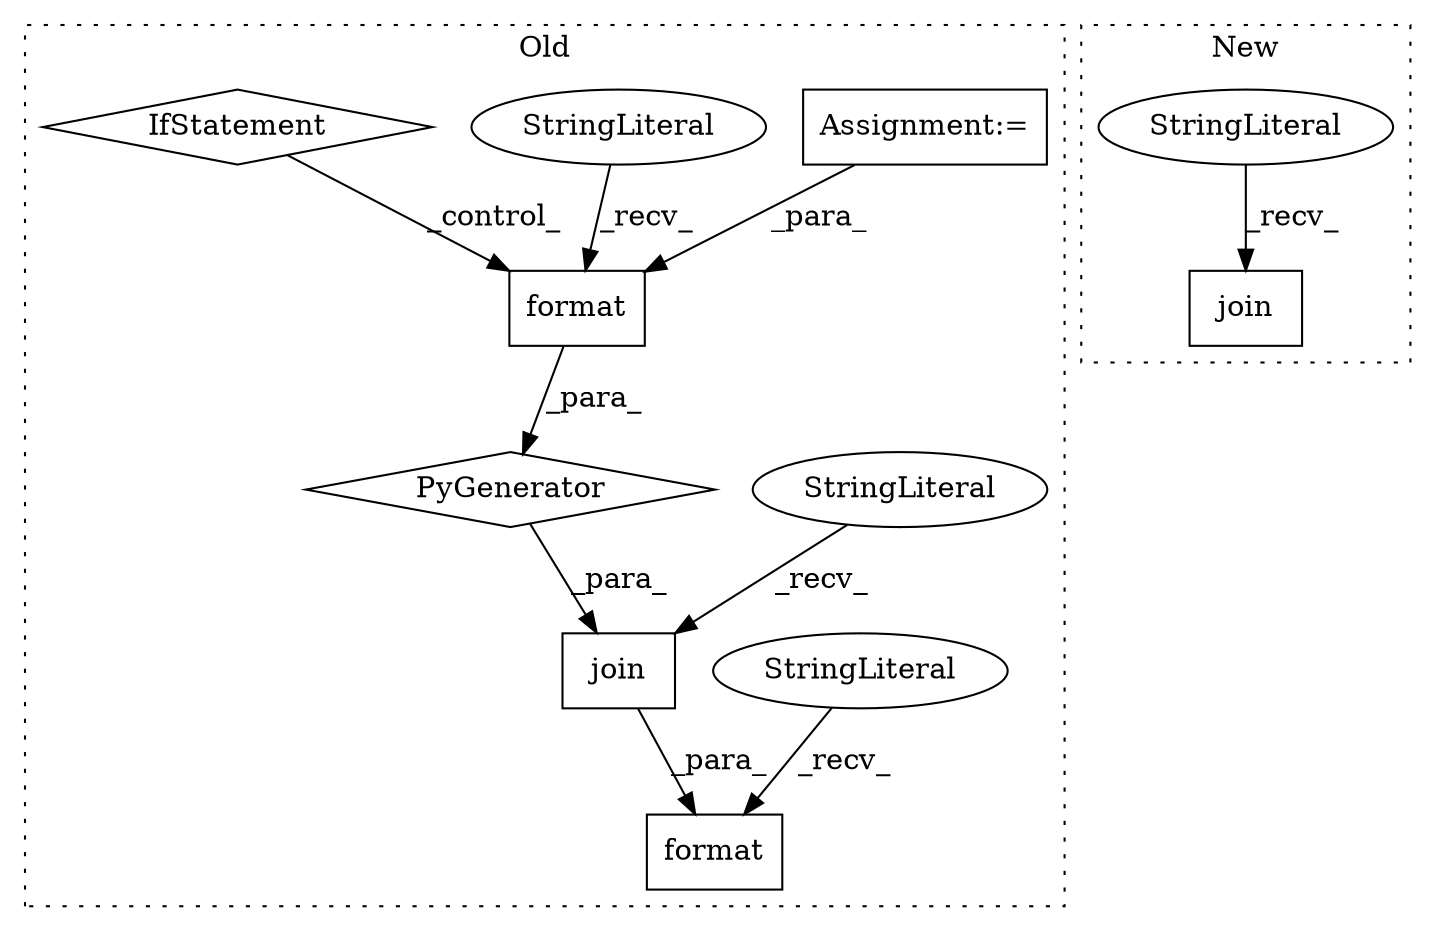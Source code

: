 digraph G {
subgraph cluster0 {
1 [label="PyGenerator" a="107" s="2495" l="106" shape="diamond"];
3 [label="format" a="32" s="2711,2728" l="7,1" shape="box"];
4 [label="join" a="32" s="2479,2601" l="16,-3" shape="box"];
5 [label="Assignment:=" a="7" s="2575" l="20" shape="box"];
6 [label="StringLiteral" a="45" s="2471" l="7" shape="ellipse"];
7 [label="StringLiteral" a="45" s="2699" l="11" shape="ellipse"];
9 [label="format" a="32" s="2502,2510" l="7,1" shape="box"];
10 [label="StringLiteral" a="45" s="2495" l="6" shape="ellipse"];
11 [label="IfStatement" a="25" s="2575" l="20" shape="diamond"];
label = "Old";
style="dotted";
}
subgraph cluster1 {
2 [label="join" a="32" s="2168" l="6" shape="box"];
8 [label="StringLiteral" a="45" s="2160" l="7" shape="ellipse"];
label = "New";
style="dotted";
}
1 -> 4 [label="_para_"];
4 -> 3 [label="_para_"];
5 -> 9 [label="_para_"];
6 -> 4 [label="_recv_"];
7 -> 3 [label="_recv_"];
8 -> 2 [label="_recv_"];
9 -> 1 [label="_para_"];
10 -> 9 [label="_recv_"];
11 -> 9 [label="_control_"];
}